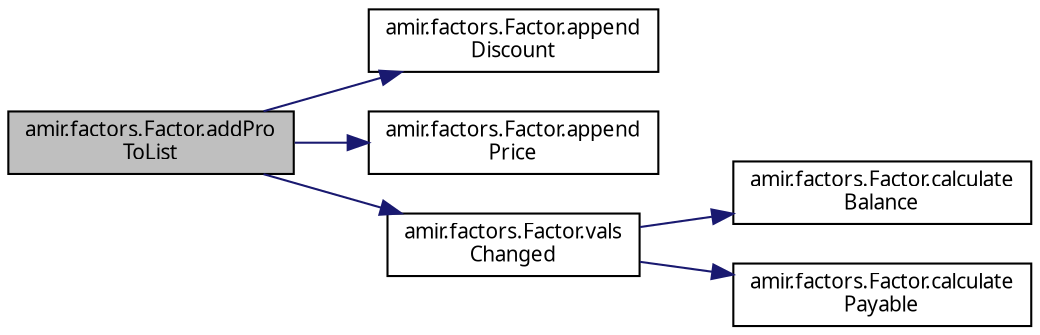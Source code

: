 digraph "amir.factors.Factor.addProToList"
{
 // LATEX_PDF_SIZE
  edge [fontname="FreeSans.ttf",fontsize="10",labelfontname="FreeSans.ttf",labelfontsize="10"];
  node [fontname="FreeSans.ttf",fontsize="10",shape=record];
  rankdir="LR";
  Node1 [label="amir.factors.Factor.addPro\lToList",height=0.2,width=0.4,color="black", fillcolor="grey75", style="filled", fontcolor="black",tooltip=" "];
  Node1 -> Node2 [color="midnightblue",fontsize="10",style="solid",fontname="FreeSans.ttf"];
  Node2 [label="amir.factors.Factor.append\lDiscount",height=0.2,width=0.4,color="black", fillcolor="white", style="filled",URL="$classamir_1_1factors_1_1_factor.html#a6a2e774865876cac6d836a88ddcb198c",tooltip=" "];
  Node1 -> Node3 [color="midnightblue",fontsize="10",style="solid",fontname="FreeSans.ttf"];
  Node3 [label="amir.factors.Factor.append\lPrice",height=0.2,width=0.4,color="black", fillcolor="white", style="filled",URL="$classamir_1_1factors_1_1_factor.html#a660261180315ad70561276f4dbb9c810",tooltip=" "];
  Node1 -> Node4 [color="midnightblue",fontsize="10",style="solid",fontname="FreeSans.ttf"];
  Node4 [label="amir.factors.Factor.vals\lChanged",height=0.2,width=0.4,color="black", fillcolor="white", style="filled",URL="$classamir_1_1factors_1_1_factor.html#a517dde221cc41c4be02ec0b81c86145f",tooltip=" "];
  Node4 -> Node5 [color="midnightblue",fontsize="10",style="solid",fontname="FreeSans.ttf"];
  Node5 [label="amir.factors.Factor.calculate\lBalance",height=0.2,width=0.4,color="black", fillcolor="white", style="filled",URL="$classamir_1_1factors_1_1_factor.html#ac79fae08586321d709244fc4dcd3ff43",tooltip=" "];
  Node4 -> Node6 [color="midnightblue",fontsize="10",style="solid",fontname="FreeSans.ttf"];
  Node6 [label="amir.factors.Factor.calculate\lPayable",height=0.2,width=0.4,color="black", fillcolor="white", style="filled",URL="$classamir_1_1factors_1_1_factor.html#ab0968a2a46e1d9c44c323f220dab8ce5",tooltip=" "];
}
